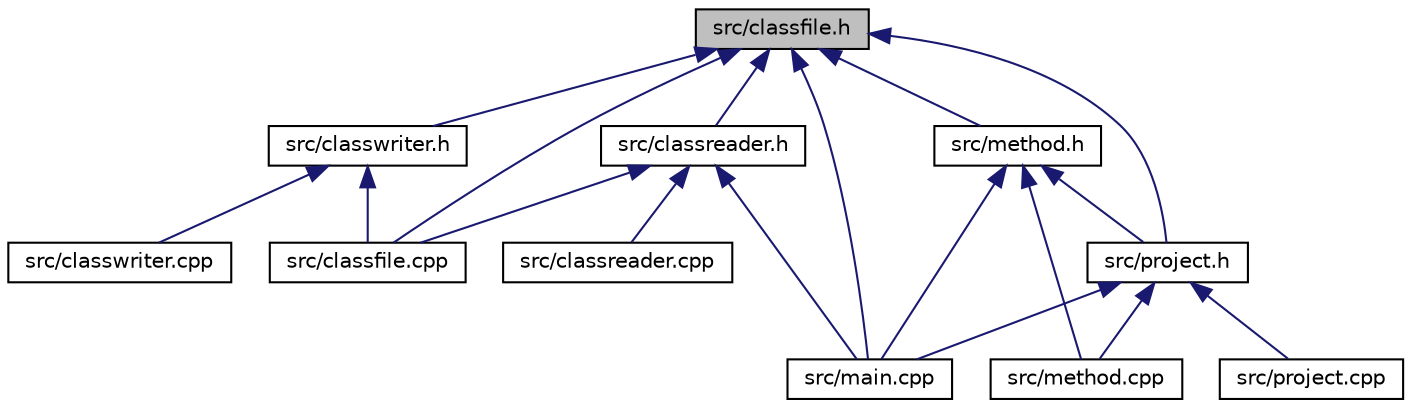 digraph "src/classfile.h"
{
  bgcolor="transparent";
  edge [fontname="Helvetica",fontsize="10",labelfontname="Helvetica",labelfontsize="10"];
  node [fontname="Helvetica",fontsize="10",shape=record];
  Node8 [label="src/classfile.h",height=0.2,width=0.4,color="black", fillcolor="grey75", style="filled", fontcolor="black"];
  Node8 -> Node9 [dir="back",color="midnightblue",fontsize="10",style="solid"];
  Node9 [label="src/classfile.cpp",height=0.2,width=0.4,color="black",URL="$classfile_8cpp.html"];
  Node8 -> Node10 [dir="back",color="midnightblue",fontsize="10",style="solid"];
  Node10 [label="src/classreader.h",height=0.2,width=0.4,color="black",URL="$classreader_8h.html"];
  Node10 -> Node9 [dir="back",color="midnightblue",fontsize="10",style="solid"];
  Node10 -> Node11 [dir="back",color="midnightblue",fontsize="10",style="solid"];
  Node11 [label="src/classreader.cpp",height=0.2,width=0.4,color="black",URL="$classreader_8cpp.html"];
  Node10 -> Node12 [dir="back",color="midnightblue",fontsize="10",style="solid"];
  Node12 [label="src/main.cpp",height=0.2,width=0.4,color="black",URL="$main_8cpp.html"];
  Node8 -> Node13 [dir="back",color="midnightblue",fontsize="10",style="solid"];
  Node13 [label="src/classwriter.h",height=0.2,width=0.4,color="black",URL="$classwriter_8h.html"];
  Node13 -> Node9 [dir="back",color="midnightblue",fontsize="10",style="solid"];
  Node13 -> Node14 [dir="back",color="midnightblue",fontsize="10",style="solid"];
  Node14 [label="src/classwriter.cpp",height=0.2,width=0.4,color="black",URL="$classwriter_8cpp.html"];
  Node8 -> Node12 [dir="back",color="midnightblue",fontsize="10",style="solid"];
  Node8 -> Node15 [dir="back",color="midnightblue",fontsize="10",style="solid"];
  Node15 [label="src/method.h",height=0.2,width=0.4,color="black",URL="$method_8h.html"];
  Node15 -> Node12 [dir="back",color="midnightblue",fontsize="10",style="solid"];
  Node15 -> Node16 [dir="back",color="midnightblue",fontsize="10",style="solid"];
  Node16 [label="src/project.h",height=0.2,width=0.4,color="black",URL="$project_8h.html"];
  Node16 -> Node12 [dir="back",color="midnightblue",fontsize="10",style="solid"];
  Node16 -> Node17 [dir="back",color="midnightblue",fontsize="10",style="solid"];
  Node17 [label="src/method.cpp",height=0.2,width=0.4,color="black",URL="$method_8cpp.html"];
  Node16 -> Node18 [dir="back",color="midnightblue",fontsize="10",style="solid"];
  Node18 [label="src/project.cpp",height=0.2,width=0.4,color="black",URL="$project_8cpp.html"];
  Node15 -> Node17 [dir="back",color="midnightblue",fontsize="10",style="solid"];
  Node8 -> Node16 [dir="back",color="midnightblue",fontsize="10",style="solid"];
}
